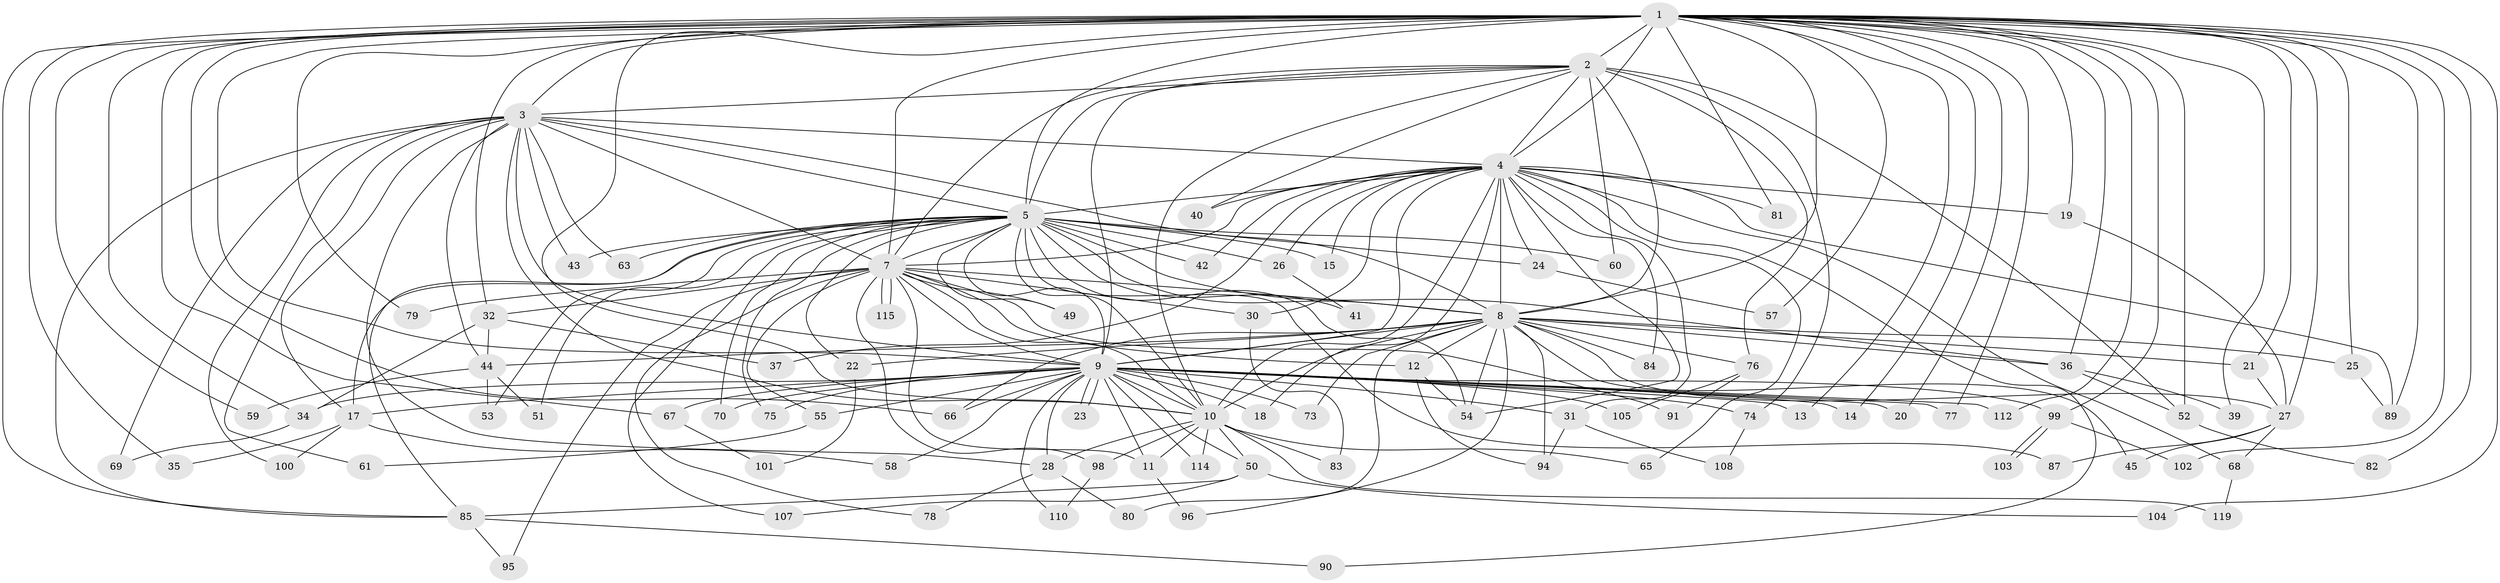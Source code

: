// Generated by graph-tools (version 1.1) at 2025/51/02/27/25 19:51:48]
// undirected, 94 vertices, 222 edges
graph export_dot {
graph [start="1"]
  node [color=gray90,style=filled];
  1 [super="+6"];
  2 [super="+109"];
  3 [super="+97"];
  4 [super="+16"];
  5 [super="+64"];
  7 [super="+62"];
  8 [super="+56"];
  9 [super="+46"];
  10 [super="+29"];
  11 [super="+86"];
  12 [super="+116"];
  13;
  14;
  15;
  17 [super="+72"];
  18;
  19;
  20;
  21 [super="+33"];
  22;
  23;
  24;
  25;
  26;
  27 [super="+47"];
  28 [super="+48"];
  30;
  31;
  32 [super="+118"];
  34 [super="+106"];
  35;
  36 [super="+38"];
  37;
  39;
  40;
  41;
  42;
  43;
  44;
  45;
  49;
  50;
  51;
  52 [super="+88"];
  53;
  54 [super="+93"];
  55;
  57;
  58;
  59;
  60;
  61;
  63;
  65;
  66 [super="+71"];
  67;
  68;
  69;
  70;
  73;
  74;
  75;
  76;
  77;
  78;
  79;
  80;
  81;
  82;
  83;
  84 [super="+117"];
  85 [super="+92"];
  87;
  89 [super="+113"];
  90;
  91;
  94 [super="+111"];
  95;
  96;
  98;
  99;
  100;
  101;
  102;
  103;
  104;
  105;
  107;
  108;
  110;
  112;
  114;
  115;
  119;
  1 -- 2 [weight=2];
  1 -- 3 [weight=2];
  1 -- 4 [weight=3];
  1 -- 5 [weight=3];
  1 -- 7 [weight=2];
  1 -- 8 [weight=2];
  1 -- 9 [weight=2];
  1 -- 10 [weight=2];
  1 -- 13;
  1 -- 14;
  1 -- 19;
  1 -- 21;
  1 -- 25;
  1 -- 32;
  1 -- 36;
  1 -- 39;
  1 -- 52 [weight=2];
  1 -- 57;
  1 -- 66;
  1 -- 67;
  1 -- 77;
  1 -- 79;
  1 -- 82;
  1 -- 102;
  1 -- 104;
  1 -- 112;
  1 -- 81;
  1 -- 20;
  1 -- 85;
  1 -- 34;
  1 -- 35;
  1 -- 99;
  1 -- 59;
  1 -- 89;
  1 -- 27;
  2 -- 3;
  2 -- 4;
  2 -- 5;
  2 -- 7;
  2 -- 8;
  2 -- 9;
  2 -- 10;
  2 -- 40;
  2 -- 60;
  2 -- 74;
  2 -- 76;
  2 -- 52;
  3 -- 4;
  3 -- 5;
  3 -- 7;
  3 -- 8 [weight=2];
  3 -- 9;
  3 -- 10 [weight=2];
  3 -- 17;
  3 -- 43;
  3 -- 44;
  3 -- 61;
  3 -- 63;
  3 -- 69;
  3 -- 100;
  3 -- 85;
  3 -- 28;
  4 -- 5;
  4 -- 7;
  4 -- 8;
  4 -- 9;
  4 -- 10;
  4 -- 15;
  4 -- 18;
  4 -- 19;
  4 -- 24;
  4 -- 26;
  4 -- 30;
  4 -- 31;
  4 -- 37;
  4 -- 40;
  4 -- 42;
  4 -- 65;
  4 -- 68;
  4 -- 81;
  4 -- 84;
  4 -- 89;
  4 -- 90;
  4 -- 54;
  5 -- 7;
  5 -- 8;
  5 -- 9 [weight=2];
  5 -- 10;
  5 -- 15;
  5 -- 17;
  5 -- 22;
  5 -- 24;
  5 -- 26;
  5 -- 41;
  5 -- 42;
  5 -- 43;
  5 -- 49;
  5 -- 51;
  5 -- 53;
  5 -- 54;
  5 -- 60;
  5 -- 63;
  5 -- 70;
  5 -- 75;
  5 -- 85;
  5 -- 87;
  5 -- 107;
  5 -- 36;
  7 -- 8;
  7 -- 9;
  7 -- 10;
  7 -- 12;
  7 -- 30;
  7 -- 32 [weight=2];
  7 -- 49;
  7 -- 55;
  7 -- 78;
  7 -- 79;
  7 -- 91;
  7 -- 95;
  7 -- 98;
  7 -- 115;
  7 -- 115;
  7 -- 11;
  8 -- 9;
  8 -- 10;
  8 -- 12;
  8 -- 21;
  8 -- 22;
  8 -- 25;
  8 -- 27;
  8 -- 36;
  8 -- 44;
  8 -- 45;
  8 -- 54;
  8 -- 73;
  8 -- 76;
  8 -- 80;
  8 -- 84 [weight=2];
  8 -- 94;
  8 -- 96;
  8 -- 66;
  9 -- 10;
  9 -- 11;
  9 -- 13;
  9 -- 14;
  9 -- 18;
  9 -- 20;
  9 -- 23;
  9 -- 23;
  9 -- 28;
  9 -- 31;
  9 -- 50;
  9 -- 55;
  9 -- 58;
  9 -- 66;
  9 -- 67;
  9 -- 70;
  9 -- 73;
  9 -- 74;
  9 -- 75;
  9 -- 77;
  9 -- 99;
  9 -- 105;
  9 -- 110;
  9 -- 112;
  9 -- 114;
  9 -- 17;
  9 -- 34;
  10 -- 11;
  10 -- 28;
  10 -- 65;
  10 -- 83;
  10 -- 98;
  10 -- 114;
  10 -- 119;
  10 -- 50;
  11 -- 96;
  12 -- 94;
  12 -- 54;
  17 -- 35;
  17 -- 58;
  17 -- 100;
  19 -- 27;
  21 -- 27;
  22 -- 101;
  24 -- 57;
  25 -- 89;
  26 -- 41;
  27 -- 45;
  27 -- 68;
  27 -- 87;
  28 -- 80;
  28 -- 78;
  30 -- 83;
  31 -- 108;
  31 -- 94;
  32 -- 34;
  32 -- 37;
  32 -- 44;
  34 -- 69;
  36 -- 39;
  36 -- 52;
  44 -- 51;
  44 -- 53;
  44 -- 59;
  50 -- 104;
  50 -- 107;
  50 -- 85;
  52 -- 82;
  55 -- 61;
  67 -- 101;
  68 -- 119;
  74 -- 108;
  76 -- 91;
  76 -- 105;
  85 -- 90;
  85 -- 95;
  98 -- 110;
  99 -- 102;
  99 -- 103;
  99 -- 103;
}
